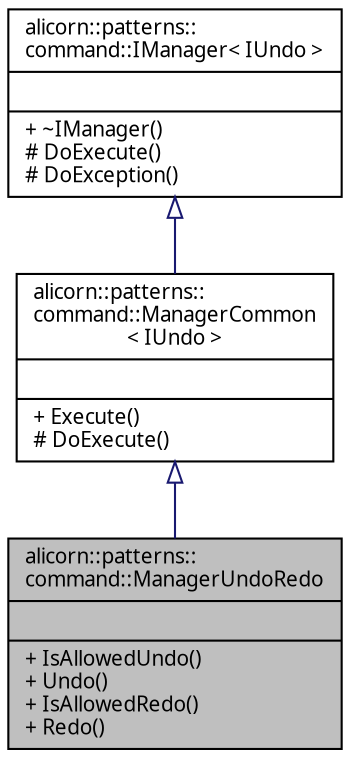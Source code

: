 digraph "alicorn::patterns::command::ManagerUndoRedo"
{
 // INTERACTIVE_SVG=YES
  edge [fontname="Verdana",fontsize="10",labelfontname="Verdana",labelfontsize="10"];
  node [fontname="Verdana",fontsize="10",shape=record];
  Node1 [label="{alicorn::patterns::\lcommand::ManagerUndoRedo\n||+ IsAllowedUndo()\l+ Undo()\l+ IsAllowedRedo()\l+ Redo()\l}",height=0.2,width=0.4,color="black", fillcolor="grey75", style="filled", fontcolor="black"];
  Node2 -> Node1 [dir="back",color="midnightblue",fontsize="10",style="solid",arrowtail="onormal",fontname="Verdana"];
  Node2 [label="{alicorn::patterns::\lcommand::ManagerCommon\l\< IUndo \>\n||+ Execute()\l# DoExecute()\l}",height=0.2,width=0.4,color="black", fillcolor="white", style="filled",URL="$a00104.html"];
  Node3 -> Node2 [dir="back",color="midnightblue",fontsize="10",style="solid",arrowtail="onormal",fontname="Verdana"];
  Node3 [label="{alicorn::patterns::\lcommand::IManager\< IUndo \>\n||+ ~IManager()\l# DoExecute()\l# DoException()\l}",height=0.2,width=0.4,color="black", fillcolor="white", style="filled",URL="$a00095.html"];
}
